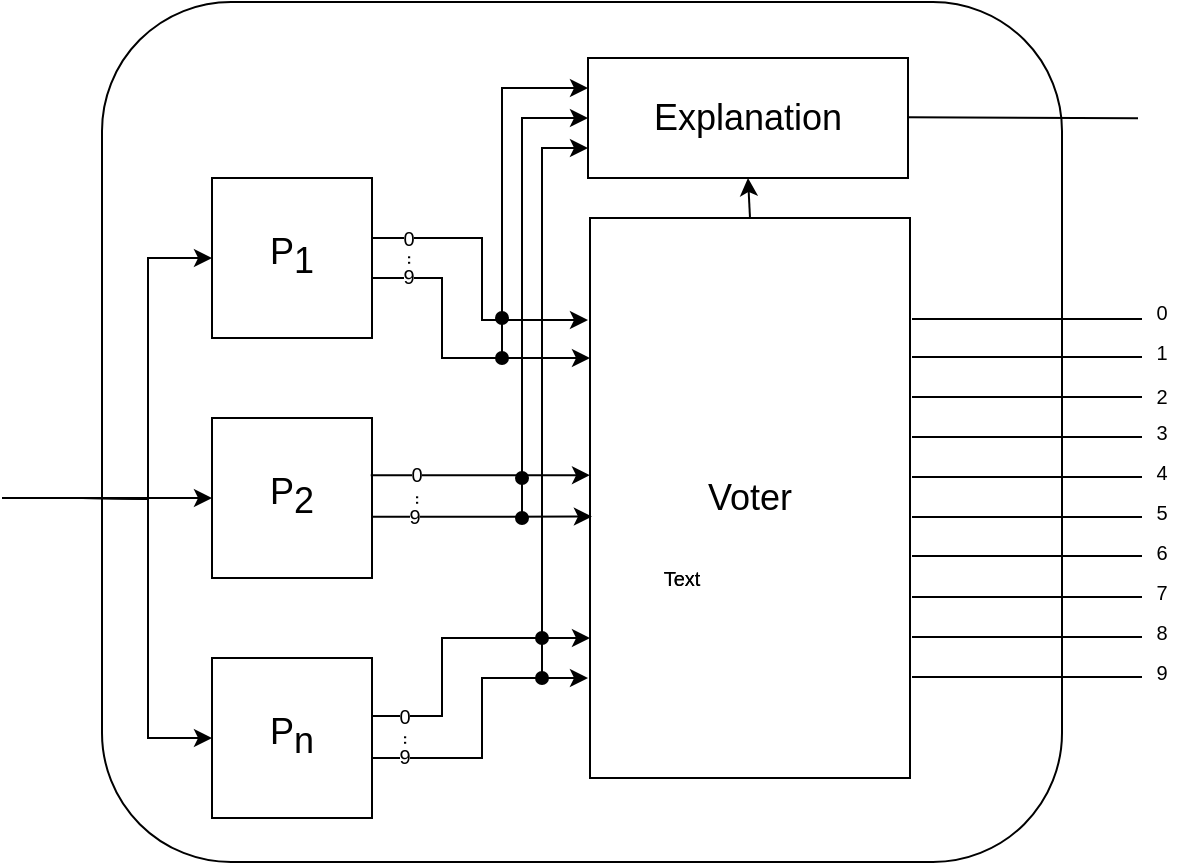 <mxfile version="14.5.1" type="device"><diagram id="zeLVNS-zyTPiS4CfNWME" name="Page-1"><mxGraphModel dx="735" dy="604" grid="1" gridSize="10" guides="1" tooltips="1" connect="1" arrows="1" fold="1" page="1" pageScale="1" pageWidth="850" pageHeight="1100" math="1" shadow="0"><root><mxCell id="0"/><mxCell id="1" parent="0"/><mxCell id="xQsvzUkHcvMxaPzKRlYj-6" value="" style="rounded=1;whiteSpace=wrap;html=1;fontSize=18;" vertex="1" parent="1"><mxGeometry x="130" y="72" width="480" height="430" as="geometry"/></mxCell><mxCell id="vd_s5nYqY-DfPZqU7Rta-11" style="edgeStyle=orthogonalEdgeStyle;rounded=0;orthogonalLoop=1;jettySize=auto;html=1;fontSize=8;" parent="1" edge="1"><mxGeometry relative="1" as="geometry"><Array as="points"><mxPoint x="265" y="190"/><mxPoint x="320" y="190"/><mxPoint x="320" y="231"/></Array><mxPoint x="265" y="200" as="sourcePoint"/><mxPoint x="373" y="231" as="targetPoint"/></mxGeometry></mxCell><mxCell id="xQsvzUkHcvMxaPzKRlYj-26" value="0" style="edgeLabel;html=1;align=center;verticalAlign=middle;resizable=0;points=[];fontSize=10;" vertex="1" connectable="0" parent="vd_s5nYqY-DfPZqU7Rta-11"><mxGeometry x="-0.648" relative="1" as="geometry"><mxPoint as="offset"/></mxGeometry></mxCell><mxCell id="vd_s5nYqY-DfPZqU7Rta-1" value="&lt;span style=&quot;font-size: 18px;&quot;&gt;P&lt;sub style=&quot;font-size: 18px;&quot;&gt;1&lt;/sub&gt;&lt;br style=&quot;font-size: 18px;&quot;&gt;&lt;/span&gt;" style="whiteSpace=wrap;html=1;aspect=fixed;fontSize=18;" parent="1" vertex="1"><mxGeometry x="185" y="160" width="80" height="80" as="geometry"/></mxCell><mxCell id="vd_s5nYqY-DfPZqU7Rta-2" value="P&lt;sub style=&quot;font-size: 18px;&quot;&gt;2&lt;/sub&gt;" style="whiteSpace=wrap;html=1;aspect=fixed;fontSize=18;" parent="1" vertex="1"><mxGeometry x="185" y="280" width="80" height="80" as="geometry"/></mxCell><mxCell id="vd_s5nYqY-DfPZqU7Rta-3" value="&lt;span style=&quot;font-size: 18px;&quot;&gt;P&lt;sub style=&quot;font-size: 18px;&quot;&gt;n&lt;/sub&gt;&lt;br style=&quot;font-size: 18px;&quot;&gt;&lt;/span&gt;" style="whiteSpace=wrap;html=1;aspect=fixed;fontSize=18;" parent="1" vertex="1"><mxGeometry x="185" y="400" width="80" height="80" as="geometry"/></mxCell><mxCell id="vd_s5nYqY-DfPZqU7Rta-4" value="" style="endArrow=classic;html=1;entryX=0;entryY=0.5;entryDx=0;entryDy=0;fontSize=14;endFill=1;rounded=0;edgeStyle=orthogonalEdgeStyle;" parent="1" target="vd_s5nYqY-DfPZqU7Rta-1" edge="1"><mxGeometry width="50" height="50" relative="1" as="geometry"><mxPoint x="120" y="320" as="sourcePoint"/><mxPoint x="450" y="390" as="targetPoint"/></mxGeometry></mxCell><mxCell id="vd_s5nYqY-DfPZqU7Rta-5" value="" style="endArrow=classic;html=1;entryX=0;entryY=0.5;entryDx=0;entryDy=0;fontSize=14;endFill=1;" parent="1" target="vd_s5nYqY-DfPZqU7Rta-2" edge="1"><mxGeometry width="50" height="50" relative="1" as="geometry"><mxPoint x="120" y="320" as="sourcePoint"/><mxPoint x="150" y="300" as="targetPoint"/></mxGeometry></mxCell><mxCell id="vd_s5nYqY-DfPZqU7Rta-6" value="" style="endArrow=classic;html=1;entryX=0;entryY=0.5;entryDx=0;entryDy=0;fontSize=14;endFill=1;rounded=0;edgeStyle=orthogonalEdgeStyle;" parent="1" target="vd_s5nYqY-DfPZqU7Rta-3" edge="1"><mxGeometry width="50" height="50" relative="1" as="geometry"><mxPoint x="120" y="320" as="sourcePoint"/><mxPoint x="140" y="410" as="targetPoint"/></mxGeometry></mxCell><mxCell id="vd_s5nYqY-DfPZqU7Rta-7" value="Voter" style="rounded=0;whiteSpace=wrap;html=1;fontSize=18;" parent="1" vertex="1"><mxGeometry x="374" y="180" width="160" height="280" as="geometry"/></mxCell><mxCell id="vd_s5nYqY-DfPZqU7Rta-25" value="" style="endArrow=none;html=1;exitX=1;exitY=0.075;exitDx=0;exitDy=0;exitPerimeter=0;fontSize=14;" parent="1" edge="1"><mxGeometry width="50" height="50" relative="1" as="geometry"><mxPoint x="535" y="230.5" as="sourcePoint"/><mxPoint x="650" y="230.5" as="targetPoint"/></mxGeometry></mxCell><mxCell id="vd_s5nYqY-DfPZqU7Rta-26" value="" style="endArrow=none;html=1;exitX=1;exitY=0.075;exitDx=0;exitDy=0;exitPerimeter=0;fontSize=14;" parent="1" edge="1"><mxGeometry width="50" height="50" relative="1" as="geometry"><mxPoint x="535" y="249.5" as="sourcePoint"/><mxPoint x="650" y="249.5" as="targetPoint"/></mxGeometry></mxCell><mxCell id="vd_s5nYqY-DfPZqU7Rta-27" value="" style="endArrow=none;html=1;exitX=1;exitY=0.075;exitDx=0;exitDy=0;exitPerimeter=0;fontSize=14;" parent="1" edge="1"><mxGeometry width="50" height="50" relative="1" as="geometry"><mxPoint x="535" y="269.5" as="sourcePoint"/><mxPoint x="650" y="269.5" as="targetPoint"/></mxGeometry></mxCell><mxCell id="vd_s5nYqY-DfPZqU7Rta-37" value="" style="endArrow=none;html=1;exitX=1;exitY=0.075;exitDx=0;exitDy=0;exitPerimeter=0;fontSize=14;" parent="1" edge="1"><mxGeometry width="50" height="50" relative="1" as="geometry"><mxPoint x="535" y="289.5" as="sourcePoint"/><mxPoint x="650" y="289.5" as="targetPoint"/></mxGeometry></mxCell><mxCell id="vd_s5nYqY-DfPZqU7Rta-63" value="" style="endArrow=none;html=1;exitX=1;exitY=0.075;exitDx=0;exitDy=0;exitPerimeter=0;fontSize=14;" parent="1" edge="1"><mxGeometry width="50" height="50" relative="1" as="geometry"><mxPoint x="535" y="309.5" as="sourcePoint"/><mxPoint x="650" y="309.5" as="targetPoint"/></mxGeometry></mxCell><mxCell id="vd_s5nYqY-DfPZqU7Rta-65" value="" style="endArrow=none;html=1;exitX=1;exitY=0.075;exitDx=0;exitDy=0;exitPerimeter=0;fontSize=14;" parent="1" edge="1"><mxGeometry width="50" height="50" relative="1" as="geometry"><mxPoint x="535" y="329.5" as="sourcePoint"/><mxPoint x="650" y="329.5" as="targetPoint"/></mxGeometry></mxCell><mxCell id="vd_s5nYqY-DfPZqU7Rta-67" value="" style="endArrow=none;html=1;exitX=1;exitY=0.075;exitDx=0;exitDy=0;exitPerimeter=0;fontSize=14;" parent="1" edge="1"><mxGeometry width="50" height="50" relative="1" as="geometry"><mxPoint x="535" y="349" as="sourcePoint"/><mxPoint x="650" y="349" as="targetPoint"/></mxGeometry></mxCell><mxCell id="vd_s5nYqY-DfPZqU7Rta-69" value="" style="endArrow=none;html=1;exitX=1;exitY=0.075;exitDx=0;exitDy=0;exitPerimeter=0;fontSize=14;" parent="1" edge="1"><mxGeometry width="50" height="50" relative="1" as="geometry"><mxPoint x="535" y="369.5" as="sourcePoint"/><mxPoint x="650" y="369.5" as="targetPoint"/></mxGeometry></mxCell><mxCell id="vd_s5nYqY-DfPZqU7Rta-71" value="" style="endArrow=none;html=1;exitX=1;exitY=0.075;exitDx=0;exitDy=0;exitPerimeter=0;fontSize=14;" parent="1" edge="1"><mxGeometry width="50" height="50" relative="1" as="geometry"><mxPoint x="535" y="389.5" as="sourcePoint"/><mxPoint x="650" y="389.5" as="targetPoint"/></mxGeometry></mxCell><mxCell id="vd_s5nYqY-DfPZqU7Rta-73" value="" style="endArrow=none;html=1;exitX=1;exitY=0.075;exitDx=0;exitDy=0;exitPerimeter=0;fontSize=14;" parent="1" edge="1"><mxGeometry width="50" height="50" relative="1" as="geometry"><mxPoint x="535" y="409.5" as="sourcePoint"/><mxPoint x="650" y="409.5" as="targetPoint"/></mxGeometry></mxCell><mxCell id="vd_s5nYqY-DfPZqU7Rta-75" value="Explanation" style="rounded=0;whiteSpace=wrap;html=1;fontSize=18;" parent="1" vertex="1"><mxGeometry x="373" y="100" width="160" height="60" as="geometry"/></mxCell><mxCell id="vd_s5nYqY-DfPZqU7Rta-78" value="" style="endArrow=classic;html=1;shadow=0;strokeColor=#000000;entryX=0;entryY=0.5;entryDx=0;entryDy=0;edgeStyle=orthogonalEdgeStyle;rounded=0;startArrow=oval;startFill=1;fontSize=14;endFill=1;" parent="1" target="vd_s5nYqY-DfPZqU7Rta-75" edge="1"><mxGeometry width="50" height="50" relative="1" as="geometry"><mxPoint x="340" y="310" as="sourcePoint"/><mxPoint x="410" y="600" as="targetPoint"/><Array as="points"><mxPoint x="340" y="310"/><mxPoint x="340" y="130"/></Array></mxGeometry></mxCell><mxCell id="vd_s5nYqY-DfPZqU7Rta-79" value="" style="endArrow=classic;html=1;shadow=0;strokeColor=#000000;entryX=0;entryY=0.75;entryDx=0;entryDy=0;rounded=0;edgeStyle=orthogonalEdgeStyle;startArrow=oval;startFill=1;fontSize=14;endFill=1;" parent="1" target="vd_s5nYqY-DfPZqU7Rta-75" edge="1"><mxGeometry width="50" height="50" relative="1" as="geometry"><mxPoint x="350" y="390" as="sourcePoint"/><mxPoint x="450" y="390" as="targetPoint"/><Array as="points"><mxPoint x="350" y="145"/></Array></mxGeometry></mxCell><mxCell id="vd_s5nYqY-DfPZqU7Rta-80" value="" style="endArrow=none;html=1;exitX=1;exitY=0.075;exitDx=0;exitDy=0;exitPerimeter=0;fontSize=14;" parent="1" edge="1"><mxGeometry width="50" height="50" relative="1" as="geometry"><mxPoint x="533" y="129.67" as="sourcePoint"/><mxPoint x="648" y="130.17" as="targetPoint"/></mxGeometry></mxCell><mxCell id="xQsvzUkHcvMxaPzKRlYj-2" value="" style="endArrow=none;html=1;fontSize=18;" edge="1" parent="1"><mxGeometry width="50" height="50" relative="1" as="geometry"><mxPoint x="120" y="320" as="sourcePoint"/><mxPoint x="80" y="320" as="targetPoint"/></mxGeometry></mxCell><mxCell id="xQsvzUkHcvMxaPzKRlYj-7" style="edgeStyle=orthogonalEdgeStyle;rounded=0;orthogonalLoop=1;jettySize=auto;html=1;fontSize=8;exitX=1;exitY=0.663;exitDx=0;exitDy=0;exitPerimeter=0;" edge="1" parent="1" source="vd_s5nYqY-DfPZqU7Rta-1"><mxGeometry relative="1" as="geometry"><Array as="points"><mxPoint x="265" y="210"/><mxPoint x="300" y="210"/><mxPoint x="300" y="250"/></Array><mxPoint x="270" y="210" as="sourcePoint"/><mxPoint x="374" y="250" as="targetPoint"/></mxGeometry></mxCell><mxCell id="xQsvzUkHcvMxaPzKRlYj-20" value="9" style="edgeLabel;html=1;align=center;verticalAlign=middle;resizable=0;points=[];fontSize=10;" vertex="1" connectable="0" parent="xQsvzUkHcvMxaPzKRlYj-7"><mxGeometry x="-0.709" y="1" relative="1" as="geometry"><mxPoint x="-0.96" as="offset"/></mxGeometry></mxCell><mxCell id="xQsvzUkHcvMxaPzKRlYj-16" value=".." style="text;html=1;strokeColor=none;fillColor=none;align=center;verticalAlign=middle;whiteSpace=wrap;rounded=0;fontSize=10;rotation=90;" vertex="1" parent="1"><mxGeometry x="277" y="191" width="20" height="20" as="geometry"/></mxCell><mxCell id="xQsvzUkHcvMxaPzKRlYj-17" style="edgeStyle=orthogonalEdgeStyle;rounded=0;orthogonalLoop=1;jettySize=auto;html=1;fontSize=14;exitX=1;exitY=0.617;exitDx=0;exitDy=0;exitPerimeter=0;entryX=0.006;entryY=0.533;entryDx=0;entryDy=0;entryPerimeter=0;" edge="1" parent="1" source="vd_s5nYqY-DfPZqU7Rta-2" target="vd_s5nYqY-DfPZqU7Rta-7"><mxGeometry relative="1" as="geometry"><mxPoint x="275" y="330" as="sourcePoint"/><mxPoint x="370" y="330" as="targetPoint"/></mxGeometry></mxCell><mxCell id="xQsvzUkHcvMxaPzKRlYj-36" value="9" style="edgeLabel;html=1;align=center;verticalAlign=middle;resizable=0;points=[];fontSize=10;" vertex="1" connectable="0" parent="xQsvzUkHcvMxaPzKRlYj-17"><mxGeometry x="-0.625" y="1" relative="1" as="geometry"><mxPoint as="offset"/></mxGeometry></mxCell><mxCell id="xQsvzUkHcvMxaPzKRlYj-21" style="edgeStyle=orthogonalEdgeStyle;rounded=0;orthogonalLoop=1;jettySize=auto;html=1;fontSize=14;exitX=0.992;exitY=0.358;exitDx=0;exitDy=0;exitPerimeter=0;" edge="1" parent="1" source="vd_s5nYqY-DfPZqU7Rta-2" target="vd_s5nYqY-DfPZqU7Rta-7"><mxGeometry relative="1" as="geometry"><mxPoint x="275" y="339.36" as="sourcePoint"/><mxPoint x="370" y="340" as="targetPoint"/><Array as="points"><mxPoint x="330" y="309"/><mxPoint x="330" y="309"/></Array></mxGeometry></mxCell><mxCell id="xQsvzUkHcvMxaPzKRlYj-29" value="0" style="edgeLabel;html=1;align=center;verticalAlign=middle;resizable=0;points=[];fontSize=10;" vertex="1" connectable="0" parent="xQsvzUkHcvMxaPzKRlYj-21"><mxGeometry x="-0.587" y="1" relative="1" as="geometry"><mxPoint as="offset"/></mxGeometry></mxCell><mxCell id="xQsvzUkHcvMxaPzKRlYj-22" value="" style="endArrow=none;html=1;shadow=0;strokeColor=#000000;fontSize=10;startArrow=oval;startFill=1;" edge="1" parent="1"><mxGeometry width="50" height="50" relative="1" as="geometry"><mxPoint x="340" y="330" as="sourcePoint"/><mxPoint x="340" y="310" as="targetPoint"/></mxGeometry></mxCell><mxCell id="xQsvzUkHcvMxaPzKRlYj-25" value="" style="endArrow=classic;html=1;shadow=0;strokeColor=#000000;fontSize=10;entryX=0.5;entryY=1;entryDx=0;entryDy=0;exitX=0.5;exitY=0;exitDx=0;exitDy=0;" edge="1" parent="1" source="vd_s5nYqY-DfPZqU7Rta-7" target="vd_s5nYqY-DfPZqU7Rta-75"><mxGeometry width="50" height="50" relative="1" as="geometry"><mxPoint x="400" y="390" as="sourcePoint"/><mxPoint x="450" y="340" as="targetPoint"/></mxGeometry></mxCell><mxCell id="xQsvzUkHcvMxaPzKRlYj-31" value=".." style="text;html=1;strokeColor=none;fillColor=none;align=center;verticalAlign=middle;whiteSpace=wrap;rounded=0;fontSize=10;rotation=90;" vertex="1" parent="1"><mxGeometry x="281" y="311" width="20" height="20" as="geometry"/></mxCell><mxCell id="xQsvzUkHcvMxaPzKRlYj-32" value="" style="endArrow=classic;html=1;shadow=0;strokeColor=#000000;fontSize=10;rounded=0;edgeStyle=orthogonalEdgeStyle;" edge="1" parent="1" source="vd_s5nYqY-DfPZqU7Rta-3" target="vd_s5nYqY-DfPZqU7Rta-7"><mxGeometry width="50" height="50" relative="1" as="geometry"><mxPoint x="270" y="429" as="sourcePoint"/><mxPoint x="370" y="380" as="targetPoint"/><Array as="points"><mxPoint x="300" y="429"/><mxPoint x="300" y="390"/></Array></mxGeometry></mxCell><mxCell id="xQsvzUkHcvMxaPzKRlYj-37" value="0" style="edgeLabel;html=1;align=center;verticalAlign=middle;resizable=0;points=[];fontSize=10;" vertex="1" connectable="0" parent="xQsvzUkHcvMxaPzKRlYj-32"><mxGeometry x="-0.793" relative="1" as="geometry"><mxPoint as="offset"/></mxGeometry></mxCell><mxCell id="xQsvzUkHcvMxaPzKRlYj-33" value="" style="endArrow=classic;html=1;shadow=0;strokeColor=#000000;fontSize=10;rounded=0;edgeStyle=orthogonalEdgeStyle;" edge="1" parent="1" source="vd_s5nYqY-DfPZqU7Rta-3"><mxGeometry width="50" height="50" relative="1" as="geometry"><mxPoint x="267" y="454" as="sourcePoint"/><mxPoint x="373" y="410" as="targetPoint"/><Array as="points"><mxPoint x="320" y="450"/><mxPoint x="320" y="410"/></Array></mxGeometry></mxCell><mxCell id="xQsvzUkHcvMxaPzKRlYj-38" value="9" style="edgeLabel;html=1;align=center;verticalAlign=middle;resizable=0;points=[];fontSize=10;" vertex="1" connectable="0" parent="xQsvzUkHcvMxaPzKRlYj-33"><mxGeometry x="-0.784" y="1" relative="1" as="geometry"><mxPoint as="offset"/></mxGeometry></mxCell><mxCell id="xQsvzUkHcvMxaPzKRlYj-34" value="" style="endArrow=none;html=1;shadow=0;strokeColor=#000000;fontSize=10;startArrow=oval;startFill=1;" edge="1" parent="1"><mxGeometry width="50" height="50" relative="1" as="geometry"><mxPoint x="350" y="410" as="sourcePoint"/><mxPoint x="350" y="390" as="targetPoint"/></mxGeometry></mxCell><mxCell id="xQsvzUkHcvMxaPzKRlYj-39" value=".." style="text;html=1;strokeColor=none;fillColor=none;align=center;verticalAlign=middle;whiteSpace=wrap;rounded=0;fontSize=10;rotation=90;" vertex="1" parent="1"><mxGeometry x="275" y="431" width="20" height="20" as="geometry"/></mxCell><mxCell id="xQsvzUkHcvMxaPzKRlYj-40" value="" style="endArrow=classic;html=1;shadow=0;strokeColor=#000000;entryX=0;entryY=0.25;entryDx=0;entryDy=0;edgeStyle=orthogonalEdgeStyle;rounded=0;startArrow=oval;startFill=1;fontSize=14;endFill=1;" edge="1" parent="1" target="vd_s5nYqY-DfPZqU7Rta-75"><mxGeometry width="50" height="50" relative="1" as="geometry"><mxPoint x="330" y="230" as="sourcePoint"/><mxPoint x="363" y="113" as="targetPoint"/><Array as="points"><mxPoint x="330" y="115"/></Array></mxGeometry></mxCell><mxCell id="xQsvzUkHcvMxaPzKRlYj-41" value="" style="endArrow=none;html=1;shadow=0;strokeColor=#000000;fontSize=10;startArrow=oval;startFill=1;" edge="1" parent="1"><mxGeometry width="50" height="50" relative="1" as="geometry"><mxPoint x="330" y="250" as="sourcePoint"/><mxPoint x="330" y="230" as="targetPoint"/></mxGeometry></mxCell><mxCell id="xQsvzUkHcvMxaPzKRlYj-43" value="Text" style="text;html=1;strokeColor=none;fillColor=none;align=center;verticalAlign=middle;whiteSpace=wrap;rounded=0;fontSize=10;" vertex="1" parent="1"><mxGeometry x="400" y="350" width="40" height="20" as="geometry"/></mxCell><mxCell id="xQsvzUkHcvMxaPzKRlYj-44" value="Text" style="text;html=1;strokeColor=none;fillColor=none;align=center;verticalAlign=middle;whiteSpace=wrap;rounded=0;fontSize=10;" vertex="1" parent="1"><mxGeometry x="400" y="350" width="40" height="20" as="geometry"/></mxCell><mxCell id="xQsvzUkHcvMxaPzKRlYj-45" value="0" style="text;html=1;strokeColor=none;fillColor=none;align=center;verticalAlign=middle;whiteSpace=wrap;rounded=0;fontSize=10;" vertex="1" parent="1"><mxGeometry x="640" y="217" width="40" height="20" as="geometry"/></mxCell><mxCell id="xQsvzUkHcvMxaPzKRlYj-46" value="1" style="text;html=1;strokeColor=none;fillColor=none;align=center;verticalAlign=middle;whiteSpace=wrap;rounded=0;fontSize=10;" vertex="1" parent="1"><mxGeometry x="640" y="237" width="40" height="20" as="geometry"/></mxCell><mxCell id="xQsvzUkHcvMxaPzKRlYj-47" value="2" style="text;html=1;strokeColor=none;fillColor=none;align=center;verticalAlign=middle;whiteSpace=wrap;rounded=0;fontSize=10;" vertex="1" parent="1"><mxGeometry x="640" y="257" width="40" height="23" as="geometry"/></mxCell><mxCell id="xQsvzUkHcvMxaPzKRlYj-48" value="3" style="text;html=1;strokeColor=none;fillColor=none;align=center;verticalAlign=middle;whiteSpace=wrap;rounded=0;fontSize=10;" vertex="1" parent="1"><mxGeometry x="640" y="277" width="40" height="20" as="geometry"/></mxCell><mxCell id="xQsvzUkHcvMxaPzKRlYj-49" value="4" style="text;html=1;strokeColor=none;fillColor=none;align=center;verticalAlign=middle;whiteSpace=wrap;rounded=0;fontSize=10;" vertex="1" parent="1"><mxGeometry x="640" y="297" width="40" height="20" as="geometry"/></mxCell><mxCell id="xQsvzUkHcvMxaPzKRlYj-50" value="5" style="text;html=1;strokeColor=none;fillColor=none;align=center;verticalAlign=middle;whiteSpace=wrap;rounded=0;fontSize=10;" vertex="1" parent="1"><mxGeometry x="640" y="317" width="40" height="20" as="geometry"/></mxCell><mxCell id="xQsvzUkHcvMxaPzKRlYj-51" value="6" style="text;html=1;strokeColor=none;fillColor=none;align=center;verticalAlign=middle;whiteSpace=wrap;rounded=0;fontSize=10;" vertex="1" parent="1"><mxGeometry x="640" y="337" width="40" height="20" as="geometry"/></mxCell><mxCell id="xQsvzUkHcvMxaPzKRlYj-52" value="7" style="text;html=1;strokeColor=none;fillColor=none;align=center;verticalAlign=middle;whiteSpace=wrap;rounded=0;fontSize=10;" vertex="1" parent="1"><mxGeometry x="640" y="357" width="40" height="20" as="geometry"/></mxCell><mxCell id="xQsvzUkHcvMxaPzKRlYj-53" value="8" style="text;html=1;strokeColor=none;fillColor=none;align=center;verticalAlign=middle;whiteSpace=wrap;rounded=0;fontSize=10;" vertex="1" parent="1"><mxGeometry x="640" y="377" width="40" height="20" as="geometry"/></mxCell><mxCell id="xQsvzUkHcvMxaPzKRlYj-54" value="9" style="text;html=1;strokeColor=none;fillColor=none;align=center;verticalAlign=middle;whiteSpace=wrap;rounded=0;fontSize=10;" vertex="1" parent="1"><mxGeometry x="640" y="397" width="40" height="20" as="geometry"/></mxCell></root></mxGraphModel></diagram></mxfile>